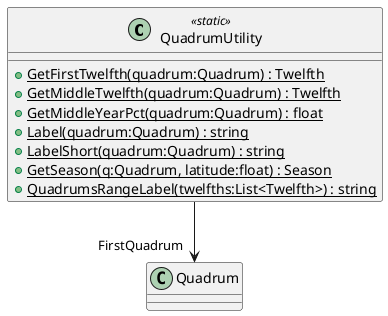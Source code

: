 @startuml
class QuadrumUtility <<static>> {
    + {static} GetFirstTwelfth(quadrum:Quadrum) : Twelfth
    + {static} GetMiddleTwelfth(quadrum:Quadrum) : Twelfth
    + {static} GetMiddleYearPct(quadrum:Quadrum) : float
    + {static} Label(quadrum:Quadrum) : string
    + {static} LabelShort(quadrum:Quadrum) : string
    + {static} GetSeason(q:Quadrum, latitude:float) : Season
    + {static} QuadrumsRangeLabel(twelfths:List<Twelfth>) : string
}
QuadrumUtility --> "FirstQuadrum" Quadrum
@enduml
